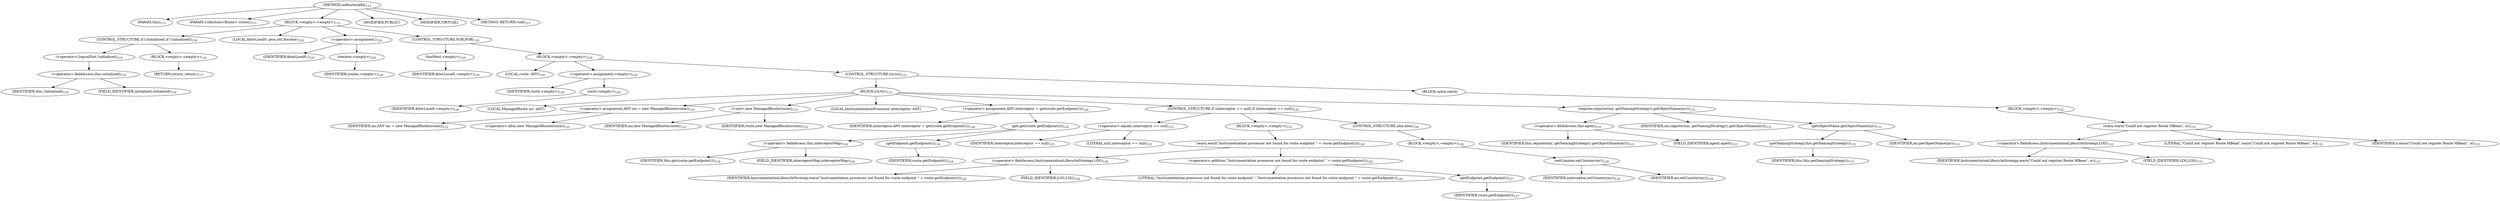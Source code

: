 digraph "onRoutesAdd" {  
"230" [label = <(METHOD,onRoutesAdd)<SUB>113</SUB>> ]
"21" [label = <(PARAM,this)<SUB>113</SUB>> ]
"231" [label = <(PARAM,Collection&lt;Route&gt; routes)<SUB>113</SUB>> ]
"232" [label = <(BLOCK,&lt;empty&gt;,&lt;empty&gt;)<SUB>113</SUB>> ]
"233" [label = <(CONTROL_STRUCTURE,if (!initialized),if (!initialized))<SUB>116</SUB>> ]
"234" [label = <(&lt;operator&gt;.logicalNot,!initialized)<SUB>116</SUB>> ]
"235" [label = <(&lt;operator&gt;.fieldAccess,this.initialized)<SUB>116</SUB>> ]
"236" [label = <(IDENTIFIER,this,!initialized)<SUB>116</SUB>> ]
"237" [label = <(FIELD_IDENTIFIER,initialized,initialized)<SUB>116</SUB>> ]
"238" [label = <(BLOCK,&lt;empty&gt;,&lt;empty&gt;)<SUB>116</SUB>> ]
"239" [label = <(RETURN,return;,return;)<SUB>117</SUB>> ]
"240" [label = <(LOCAL,$iterLocal0: java.util.Iterator)<SUB>120</SUB>> ]
"241" [label = <(&lt;operator&gt;.assignment,)<SUB>120</SUB>> ]
"242" [label = <(IDENTIFIER,$iterLocal0,)<SUB>120</SUB>> ]
"243" [label = <(iterator,&lt;empty&gt;)<SUB>120</SUB>> ]
"244" [label = <(IDENTIFIER,routes,&lt;empty&gt;)<SUB>120</SUB>> ]
"245" [label = <(CONTROL_STRUCTURE,FOR,FOR)<SUB>120</SUB>> ]
"246" [label = <(hasNext,&lt;empty&gt;)<SUB>120</SUB>> ]
"247" [label = <(IDENTIFIER,$iterLocal0,&lt;empty&gt;)<SUB>120</SUB>> ]
"248" [label = <(BLOCK,&lt;empty&gt;,&lt;empty&gt;)<SUB>120</SUB>> ]
"249" [label = <(LOCAL,route: ANY)<SUB>120</SUB>> ]
"250" [label = <(&lt;operator&gt;.assignment,&lt;empty&gt;)<SUB>120</SUB>> ]
"251" [label = <(IDENTIFIER,route,&lt;empty&gt;)<SUB>120</SUB>> ]
"252" [label = <(next,&lt;empty&gt;)<SUB>120</SUB>> ]
"253" [label = <(IDENTIFIER,$iterLocal0,&lt;empty&gt;)<SUB>120</SUB>> ]
"254" [label = <(CONTROL_STRUCTURE,try,try)<SUB>121</SUB>> ]
"255" [label = <(BLOCK,try,try)<SUB>121</SUB>> ]
"19" [label = <(LOCAL,ManagedRoute mr: ANY)> ]
"256" [label = <(&lt;operator&gt;.assignment,ANY mr = new ManagedRoute(route))<SUB>122</SUB>> ]
"257" [label = <(IDENTIFIER,mr,ANY mr = new ManagedRoute(route))<SUB>122</SUB>> ]
"258" [label = <(&lt;operator&gt;.alloc,new ManagedRoute(route))<SUB>122</SUB>> ]
"259" [label = <(&lt;init&gt;,new ManagedRoute(route))<SUB>122</SUB>> ]
"18" [label = <(IDENTIFIER,mr,new ManagedRoute(route))<SUB>122</SUB>> ]
"260" [label = <(IDENTIFIER,route,new ManagedRoute(route))<SUB>122</SUB>> ]
"261" [label = <(LOCAL,InstrumentationProcessor interceptor: ANY)> ]
"262" [label = <(&lt;operator&gt;.assignment,ANY interceptor = get(route.getEndpoint()))<SUB>124</SUB>> ]
"263" [label = <(IDENTIFIER,interceptor,ANY interceptor = get(route.getEndpoint()))<SUB>124</SUB>> ]
"264" [label = <(get,get(route.getEndpoint()))<SUB>124</SUB>> ]
"265" [label = <(&lt;operator&gt;.fieldAccess,this.interceptorMap)<SUB>124</SUB>> ]
"266" [label = <(IDENTIFIER,this,get(route.getEndpoint()))<SUB>124</SUB>> ]
"267" [label = <(FIELD_IDENTIFIER,interceptorMap,interceptorMap)<SUB>124</SUB>> ]
"268" [label = <(getEndpoint,getEndpoint())<SUB>124</SUB>> ]
"269" [label = <(IDENTIFIER,route,getEndpoint())<SUB>124</SUB>> ]
"270" [label = <(CONTROL_STRUCTURE,if (interceptor == null),if (interceptor == null))<SUB>125</SUB>> ]
"271" [label = <(&lt;operator&gt;.equals,interceptor == null)<SUB>125</SUB>> ]
"272" [label = <(IDENTIFIER,interceptor,interceptor == null)<SUB>125</SUB>> ]
"273" [label = <(LITERAL,null,interceptor == null)<SUB>125</SUB>> ]
"274" [label = <(BLOCK,&lt;empty&gt;,&lt;empty&gt;)<SUB>125</SUB>> ]
"275" [label = <(warn,warn(&quot;Instrumentation processor not found for route endpoint &quot; + route.getEndpoint()))<SUB>126</SUB>> ]
"276" [label = <(&lt;operator&gt;.fieldAccess,InstrumentationLifecycleStrategy.LOG)<SUB>126</SUB>> ]
"277" [label = <(IDENTIFIER,InstrumentationLifecycleStrategy,warn(&quot;Instrumentation processor not found for route endpoint &quot; + route.getEndpoint()))<SUB>126</SUB>> ]
"278" [label = <(FIELD_IDENTIFIER,LOG,LOG)<SUB>126</SUB>> ]
"279" [label = <(&lt;operator&gt;.addition,&quot;Instrumentation processor not found for route endpoint &quot; + route.getEndpoint())<SUB>126</SUB>> ]
"280" [label = <(LITERAL,&quot;Instrumentation processor not found for route endpoint &quot;,&quot;Instrumentation processor not found for route endpoint &quot; + route.getEndpoint())<SUB>126</SUB>> ]
"281" [label = <(getEndpoint,getEndpoint())<SUB>127</SUB>> ]
"282" [label = <(IDENTIFIER,route,getEndpoint())<SUB>127</SUB>> ]
"283" [label = <(CONTROL_STRUCTURE,else,else)<SUB>128</SUB>> ]
"284" [label = <(BLOCK,&lt;empty&gt;,&lt;empty&gt;)<SUB>128</SUB>> ]
"285" [label = <(setCounter,setCounter(mr))<SUB>129</SUB>> ]
"286" [label = <(IDENTIFIER,interceptor,setCounter(mr))<SUB>129</SUB>> ]
"287" [label = <(IDENTIFIER,mr,setCounter(mr))<SUB>129</SUB>> ]
"288" [label = <(register,register(mr, getNamingStrategy().getObjectName(mr)))<SUB>131</SUB>> ]
"289" [label = <(&lt;operator&gt;.fieldAccess,this.agent)<SUB>131</SUB>> ]
"290" [label = <(IDENTIFIER,this,register(mr, getNamingStrategy().getObjectName(mr)))<SUB>131</SUB>> ]
"291" [label = <(FIELD_IDENTIFIER,agent,agent)<SUB>131</SUB>> ]
"292" [label = <(IDENTIFIER,mr,register(mr, getNamingStrategy().getObjectName(mr)))<SUB>131</SUB>> ]
"293" [label = <(getObjectName,getObjectName(mr))<SUB>131</SUB>> ]
"294" [label = <(getNamingStrategy,this.getNamingStrategy())<SUB>131</SUB>> ]
"20" [label = <(IDENTIFIER,this,this.getNamingStrategy())<SUB>131</SUB>> ]
"295" [label = <(IDENTIFIER,mr,getObjectName(mr))<SUB>131</SUB>> ]
"296" [label = <(BLOCK,catch,catch)> ]
"297" [label = <(BLOCK,&lt;empty&gt;,&lt;empty&gt;)<SUB>132</SUB>> ]
"298" [label = <(warn,warn(&quot;Could not register Route MBean&quot;, e))<SUB>133</SUB>> ]
"299" [label = <(&lt;operator&gt;.fieldAccess,InstrumentationLifecycleStrategy.LOG)<SUB>133</SUB>> ]
"300" [label = <(IDENTIFIER,InstrumentationLifecycleStrategy,warn(&quot;Could not register Route MBean&quot;, e))<SUB>133</SUB>> ]
"301" [label = <(FIELD_IDENTIFIER,LOG,LOG)<SUB>133</SUB>> ]
"302" [label = <(LITERAL,&quot;Could not register Route MBean&quot;,warn(&quot;Could not register Route MBean&quot;, e))<SUB>133</SUB>> ]
"303" [label = <(IDENTIFIER,e,warn(&quot;Could not register Route MBean&quot;, e))<SUB>133</SUB>> ]
"304" [label = <(MODIFIER,PUBLIC)> ]
"305" [label = <(MODIFIER,VIRTUAL)> ]
"306" [label = <(METHOD_RETURN,void)<SUB>113</SUB>> ]
  "230" -> "21" 
  "230" -> "231" 
  "230" -> "232" 
  "230" -> "304" 
  "230" -> "305" 
  "230" -> "306" 
  "232" -> "233" 
  "232" -> "240" 
  "232" -> "241" 
  "232" -> "245" 
  "233" -> "234" 
  "233" -> "238" 
  "234" -> "235" 
  "235" -> "236" 
  "235" -> "237" 
  "238" -> "239" 
  "241" -> "242" 
  "241" -> "243" 
  "243" -> "244" 
  "245" -> "246" 
  "245" -> "248" 
  "246" -> "247" 
  "248" -> "249" 
  "248" -> "250" 
  "248" -> "254" 
  "250" -> "251" 
  "250" -> "252" 
  "252" -> "253" 
  "254" -> "255" 
  "254" -> "296" 
  "255" -> "19" 
  "255" -> "256" 
  "255" -> "259" 
  "255" -> "261" 
  "255" -> "262" 
  "255" -> "270" 
  "255" -> "288" 
  "256" -> "257" 
  "256" -> "258" 
  "259" -> "18" 
  "259" -> "260" 
  "262" -> "263" 
  "262" -> "264" 
  "264" -> "265" 
  "264" -> "268" 
  "265" -> "266" 
  "265" -> "267" 
  "268" -> "269" 
  "270" -> "271" 
  "270" -> "274" 
  "270" -> "283" 
  "271" -> "272" 
  "271" -> "273" 
  "274" -> "275" 
  "275" -> "276" 
  "275" -> "279" 
  "276" -> "277" 
  "276" -> "278" 
  "279" -> "280" 
  "279" -> "281" 
  "281" -> "282" 
  "283" -> "284" 
  "284" -> "285" 
  "285" -> "286" 
  "285" -> "287" 
  "288" -> "289" 
  "288" -> "292" 
  "288" -> "293" 
  "289" -> "290" 
  "289" -> "291" 
  "293" -> "294" 
  "293" -> "295" 
  "294" -> "20" 
  "296" -> "297" 
  "297" -> "298" 
  "298" -> "299" 
  "298" -> "302" 
  "298" -> "303" 
  "299" -> "300" 
  "299" -> "301" 
}
